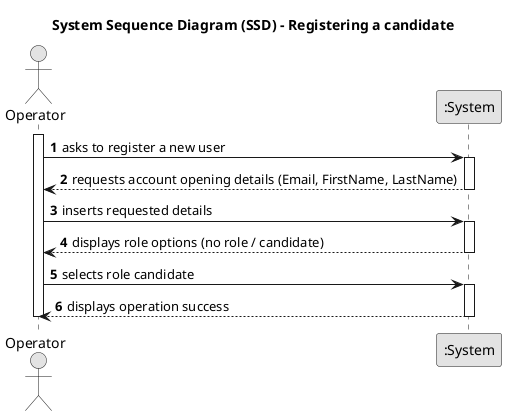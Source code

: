@startuml
skinparam monochrome true
skinparam packageStyle rectangle
skinparam shadowing false

title System Sequence Diagram (SSD) - Registering a candidate

autonumber

actor "Operator" as OPERATOR
participant ":System" as System

activate OPERATOR

    OPERATOR -> System : asks to register a new user
    activate System


       System --> OPERATOR : requests account opening details (Email, FirstName, LastName)
    deactivate System

    OPERATOR -> System : inserts requested details
    activate System

        System --> OPERATOR : displays role options (no role / candidate)
    deactivate System

    OPERATOR -> System : selects role candidate
    activate System

        System --> OPERATOR : displays operation success
    deactivate System

deactivate OPERATOR

@enduml